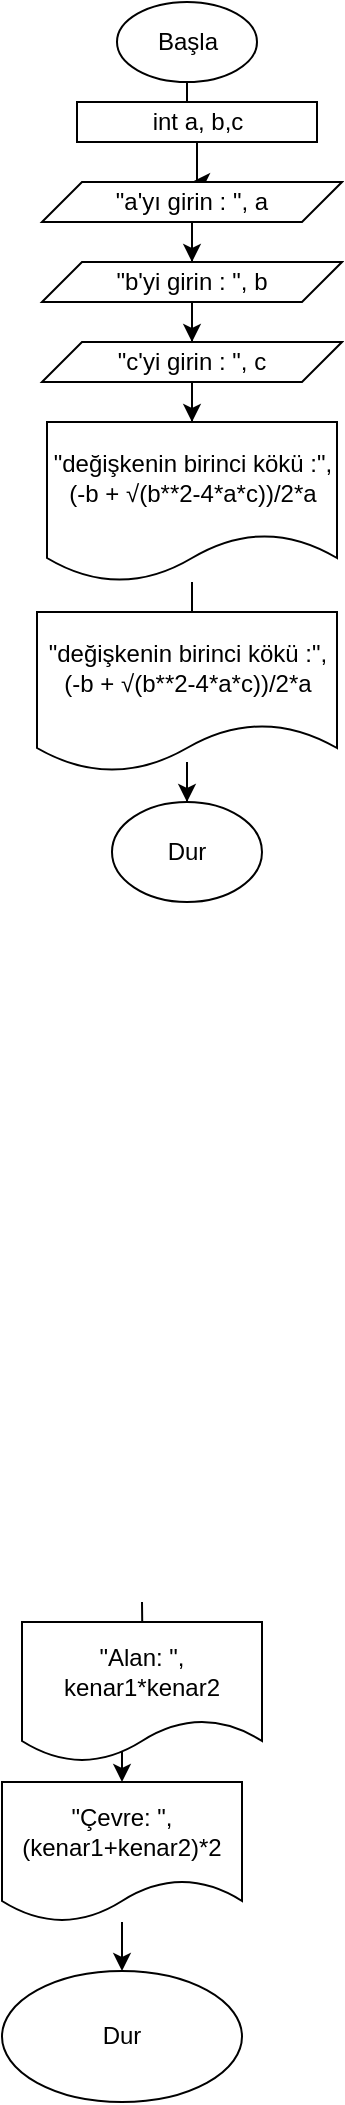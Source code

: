 <mxfile version="20.5.3"><diagram id="tzPK3nS3-B03nZ6gNJ2l" name="Sayfa -1"><mxGraphModel dx="1200" dy="444" grid="1" gridSize="10" guides="1" tooltips="1" connect="1" arrows="1" fold="1" page="1" pageScale="1" pageWidth="827" pageHeight="1169" math="0" shadow="0"><root><mxCell id="0"/><mxCell id="1" parent="0"/><mxCell id="86IYIsO5x17uGkdZpDaU-3" value="" style="edgeStyle=orthogonalEdgeStyle;rounded=0;orthogonalLoop=1;jettySize=auto;html=1;" edge="1" parent="1" source="86IYIsO5x17uGkdZpDaU-1" target="86IYIsO5x17uGkdZpDaU-2"><mxGeometry relative="1" as="geometry"/></mxCell><mxCell id="86IYIsO5x17uGkdZpDaU-1" value="Başla" style="ellipse;whiteSpace=wrap;html=1;" vertex="1" parent="1"><mxGeometry x="197.5" y="140" width="70" height="40" as="geometry"/></mxCell><mxCell id="86IYIsO5x17uGkdZpDaU-5" value="" style="edgeStyle=orthogonalEdgeStyle;rounded=0;orthogonalLoop=1;jettySize=auto;html=1;" edge="1" parent="1" source="86IYIsO5x17uGkdZpDaU-2" target="86IYIsO5x17uGkdZpDaU-4"><mxGeometry relative="1" as="geometry"/></mxCell><mxCell id="86IYIsO5x17uGkdZpDaU-2" value="int a, b,c" style="whiteSpace=wrap;html=1;" vertex="1" parent="1"><mxGeometry x="177.5" y="190" width="120" height="20" as="geometry"/></mxCell><mxCell id="86IYIsO5x17uGkdZpDaU-8" value="" style="edgeStyle=orthogonalEdgeStyle;rounded=0;orthogonalLoop=1;jettySize=auto;html=1;" edge="1" parent="1" source="86IYIsO5x17uGkdZpDaU-4" target="86IYIsO5x17uGkdZpDaU-6"><mxGeometry relative="1" as="geometry"/></mxCell><mxCell id="86IYIsO5x17uGkdZpDaU-4" value="&quot;a'yı girin : &quot;, a" style="shape=parallelogram;perimeter=parallelogramPerimeter;whiteSpace=wrap;html=1;fixedSize=1;" vertex="1" parent="1"><mxGeometry x="160" y="230" width="150" height="20" as="geometry"/></mxCell><mxCell id="86IYIsO5x17uGkdZpDaU-16" value="" style="edgeStyle=orthogonalEdgeStyle;rounded=0;orthogonalLoop=1;jettySize=auto;html=1;" edge="1" parent="1" source="86IYIsO5x17uGkdZpDaU-6" target="86IYIsO5x17uGkdZpDaU-15"><mxGeometry relative="1" as="geometry"/></mxCell><mxCell id="86IYIsO5x17uGkdZpDaU-6" value="&quot;b'yi girin : &quot;, b" style="shape=parallelogram;perimeter=parallelogramPerimeter;whiteSpace=wrap;html=1;fixedSize=1;" vertex="1" parent="1"><mxGeometry x="160" y="270" width="150" height="20" as="geometry"/></mxCell><mxCell id="86IYIsO5x17uGkdZpDaU-12" value="" style="edgeStyle=orthogonalEdgeStyle;rounded=0;orthogonalLoop=1;jettySize=auto;html=1;" edge="1" parent="1" target="86IYIsO5x17uGkdZpDaU-11"><mxGeometry relative="1" as="geometry"><mxPoint x="210" y="940" as="sourcePoint"/></mxGeometry></mxCell><mxCell id="86IYIsO5x17uGkdZpDaU-14" value="" style="edgeStyle=orthogonalEdgeStyle;rounded=0;orthogonalLoop=1;jettySize=auto;html=1;" edge="1" parent="1" source="86IYIsO5x17uGkdZpDaU-11" target="86IYIsO5x17uGkdZpDaU-13"><mxGeometry relative="1" as="geometry"/></mxCell><mxCell id="86IYIsO5x17uGkdZpDaU-11" value="&quot;Çevre: &quot;, (kenar1+kenar2)*2" style="shape=document;whiteSpace=wrap;html=1;boundedLbl=1;" vertex="1" parent="1"><mxGeometry x="140" y="1030" width="120" height="70" as="geometry"/></mxCell><mxCell id="86IYIsO5x17uGkdZpDaU-13" value="Dur" style="ellipse;whiteSpace=wrap;html=1;" vertex="1" parent="1"><mxGeometry x="140" y="1124.5" width="120" height="65.5" as="geometry"/></mxCell><mxCell id="86IYIsO5x17uGkdZpDaU-19" value="" style="edgeStyle=orthogonalEdgeStyle;rounded=0;orthogonalLoop=1;jettySize=auto;html=1;" edge="1" parent="1" source="86IYIsO5x17uGkdZpDaU-15" target="86IYIsO5x17uGkdZpDaU-18"><mxGeometry relative="1" as="geometry"/></mxCell><mxCell id="86IYIsO5x17uGkdZpDaU-15" value="&quot;c'yi girin : &quot;, c" style="shape=parallelogram;perimeter=parallelogramPerimeter;whiteSpace=wrap;html=1;fixedSize=1;" vertex="1" parent="1"><mxGeometry x="160" y="310" width="150" height="20" as="geometry"/></mxCell><mxCell id="86IYIsO5x17uGkdZpDaU-17" value="&quot;Alan: &quot;, kenar1*kenar2" style="shape=document;whiteSpace=wrap;html=1;boundedLbl=1;" vertex="1" parent="1"><mxGeometry x="150" y="950" width="120" height="70" as="geometry"/></mxCell><mxCell id="86IYIsO5x17uGkdZpDaU-21" value="" style="edgeStyle=orthogonalEdgeStyle;rounded=0;orthogonalLoop=1;jettySize=auto;html=1;" edge="1" parent="1" source="86IYIsO5x17uGkdZpDaU-18" target="86IYIsO5x17uGkdZpDaU-20"><mxGeometry relative="1" as="geometry"/></mxCell><mxCell id="86IYIsO5x17uGkdZpDaU-18" value="&quot;değişkenin birinci kökü :&quot;, (-b + √(b**2-4*a*c))/2*a" style="shape=document;whiteSpace=wrap;html=1;boundedLbl=1;" vertex="1" parent="1"><mxGeometry x="162.5" y="350" width="145" height="80" as="geometry"/></mxCell><mxCell id="86IYIsO5x17uGkdZpDaU-23" value="" style="edgeStyle=orthogonalEdgeStyle;rounded=0;orthogonalLoop=1;jettySize=auto;html=1;" edge="1" parent="1" source="86IYIsO5x17uGkdZpDaU-20" target="86IYIsO5x17uGkdZpDaU-22"><mxGeometry relative="1" as="geometry"/></mxCell><mxCell id="86IYIsO5x17uGkdZpDaU-20" value="&quot;değişkenin birinci kökü :&quot;, (-b + √(b**2-4*a*c))/2*a" style="shape=document;whiteSpace=wrap;html=1;boundedLbl=1;" vertex="1" parent="1"><mxGeometry x="157.5" y="445" width="150" height="80" as="geometry"/></mxCell><mxCell id="86IYIsO5x17uGkdZpDaU-22" value="Dur" style="ellipse;whiteSpace=wrap;html=1;" vertex="1" parent="1"><mxGeometry x="195" y="540" width="75" height="50" as="geometry"/></mxCell></root></mxGraphModel></diagram></mxfile>